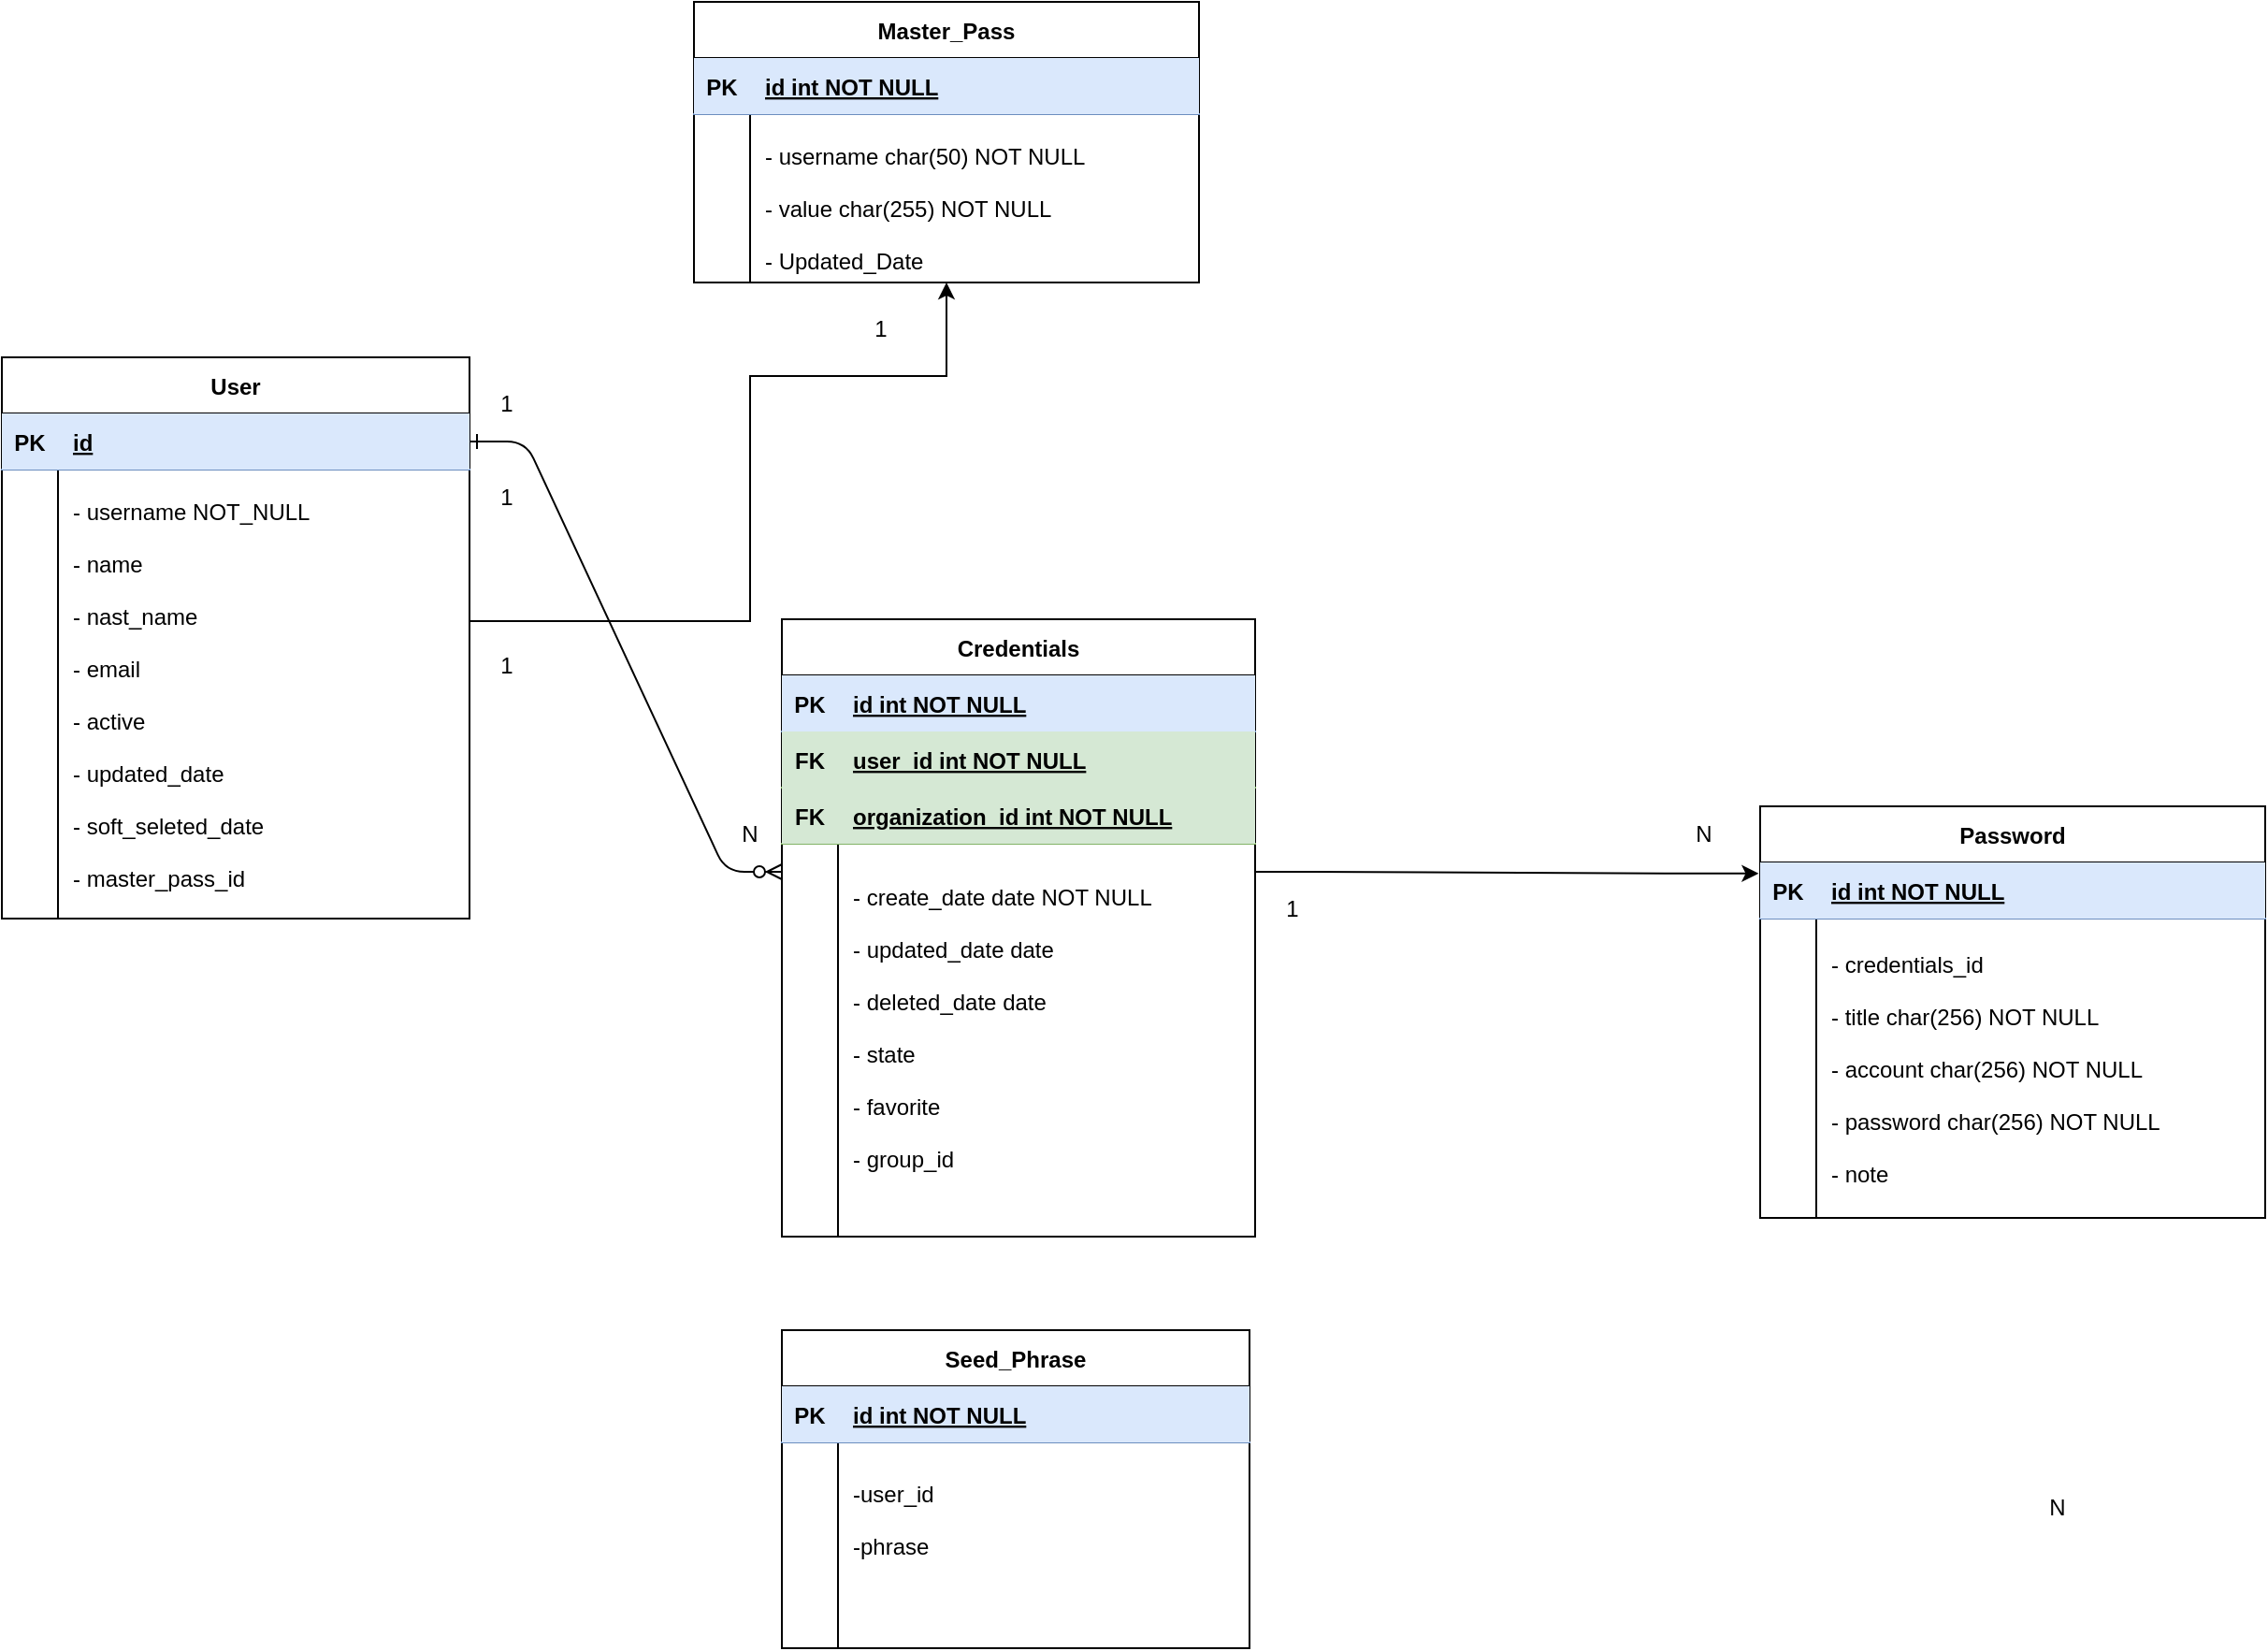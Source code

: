 <mxfile version="16.4.0" type="device" pages="2"><diagram id="3DPnh4gLXjggU3QXRrIH" name="Final-schema-ddbb"><mxGraphModel dx="2076" dy="1282" grid="1" gridSize="10" guides="1" tooltips="1" connect="1" arrows="1" fold="1" page="1" pageScale="1" pageWidth="1169" pageHeight="1654" math="0" shadow="0"><root><mxCell id="0"/><mxCell id="1" parent="0"/><mxCell id="EkEIPO7t4uWR7dN5KySt-132" value="" style="edgeStyle=entityRelationEdgeStyle;endArrow=ERzeroToMany;startArrow=ERone;endFill=1;startFill=0;" parent="1" source="EkEIPO7t4uWR7dN5KySt-156" edge="1"><mxGeometry width="100" height="100" relative="1" as="geometry"><mxPoint x="350" y="1040" as="sourcePoint"/><mxPoint x="467" y="475" as="targetPoint"/></mxGeometry></mxCell><mxCell id="EkEIPO7t4uWR7dN5KySt-134" value="Credentials" style="shape=table;startSize=30;container=1;collapsible=1;childLayout=tableLayout;fixedRows=1;rowLines=0;fontStyle=1;align=center;resizeLast=1;" parent="1" vertex="1"><mxGeometry x="467" y="340" width="253" height="330.0" as="geometry"/></mxCell><mxCell id="EkEIPO7t4uWR7dN5KySt-135" value="" style="shape=partialRectangle;collapsible=0;dropTarget=0;pointerEvents=0;fillColor=#dae8fc;points=[[0,0.5],[1,0.5]];portConstraint=eastwest;top=0;left=0;right=0;bottom=1;strokeColor=#6c8ebf;" parent="EkEIPO7t4uWR7dN5KySt-134" vertex="1"><mxGeometry y="30" width="253" height="30" as="geometry"/></mxCell><mxCell id="EkEIPO7t4uWR7dN5KySt-136" value="PK" style="shape=partialRectangle;overflow=hidden;connectable=0;fillColor=#dae8fc;top=0;left=0;bottom=0;right=0;fontStyle=1;strokeColor=#6c8ebf;" parent="EkEIPO7t4uWR7dN5KySt-135" vertex="1"><mxGeometry width="30" height="30" as="geometry"><mxRectangle width="30" height="30" as="alternateBounds"/></mxGeometry></mxCell><mxCell id="EkEIPO7t4uWR7dN5KySt-137" value="id int NOT NULL " style="shape=partialRectangle;overflow=hidden;connectable=0;fillColor=#dae8fc;top=0;left=0;bottom=0;right=0;align=left;spacingLeft=6;fontStyle=5;strokeColor=#6c8ebf;" parent="EkEIPO7t4uWR7dN5KySt-135" vertex="1"><mxGeometry x="30" width="223" height="30" as="geometry"><mxRectangle width="223" height="30" as="alternateBounds"/></mxGeometry></mxCell><mxCell id="EkEIPO7t4uWR7dN5KySt-138" value="" style="shape=partialRectangle;collapsible=0;dropTarget=0;pointerEvents=0;fillColor=#d5e8d4;points=[[0,0.5],[1,0.5]];portConstraint=eastwest;top=0;left=0;right=0;bottom=1;strokeColor=#82b366;" parent="EkEIPO7t4uWR7dN5KySt-134" vertex="1"><mxGeometry y="60" width="253" height="30" as="geometry"/></mxCell><mxCell id="EkEIPO7t4uWR7dN5KySt-139" value="FK" style="shape=partialRectangle;overflow=hidden;connectable=0;fillColor=#d5e8d4;top=0;left=0;bottom=0;right=0;fontStyle=1;strokeColor=#82b366;" parent="EkEIPO7t4uWR7dN5KySt-138" vertex="1"><mxGeometry width="30" height="30" as="geometry"><mxRectangle width="30" height="30" as="alternateBounds"/></mxGeometry></mxCell><mxCell id="EkEIPO7t4uWR7dN5KySt-140" value="user_id int NOT NULL " style="shape=partialRectangle;overflow=hidden;connectable=0;fillColor=#d5e8d4;top=0;left=0;bottom=0;right=0;align=left;spacingLeft=6;fontStyle=5;strokeColor=#82b366;" parent="EkEIPO7t4uWR7dN5KySt-138" vertex="1"><mxGeometry x="30" width="223" height="30" as="geometry"><mxRectangle width="223" height="30" as="alternateBounds"/></mxGeometry></mxCell><mxCell id="EkEIPO7t4uWR7dN5KySt-141" value="" style="shape=partialRectangle;collapsible=0;dropTarget=0;pointerEvents=0;fillColor=#d5e8d4;points=[[0,0.5],[1,0.5]];portConstraint=eastwest;top=0;left=0;right=0;bottom=1;strokeColor=#82b366;" parent="EkEIPO7t4uWR7dN5KySt-134" vertex="1"><mxGeometry y="90" width="253" height="30" as="geometry"/></mxCell><mxCell id="EkEIPO7t4uWR7dN5KySt-142" value="FK" style="shape=partialRectangle;overflow=hidden;connectable=0;fillColor=#d5e8d4;top=0;left=0;bottom=0;right=0;fontStyle=1;strokeColor=#82b366;" parent="EkEIPO7t4uWR7dN5KySt-141" vertex="1"><mxGeometry width="30" height="30" as="geometry"><mxRectangle width="30" height="30" as="alternateBounds"/></mxGeometry></mxCell><mxCell id="EkEIPO7t4uWR7dN5KySt-143" value="organization_id int NOT NULL " style="shape=partialRectangle;overflow=hidden;connectable=0;fillColor=#d5e8d4;top=0;left=0;bottom=0;right=0;align=left;spacingLeft=6;fontStyle=5;strokeColor=#82b366;" parent="EkEIPO7t4uWR7dN5KySt-141" vertex="1"><mxGeometry x="30" width="223" height="30" as="geometry"><mxRectangle width="223" height="30" as="alternateBounds"/></mxGeometry></mxCell><mxCell id="EkEIPO7t4uWR7dN5KySt-144" value="" style="shape=partialRectangle;collapsible=0;dropTarget=0;pointerEvents=0;fillColor=none;points=[[0,0.5],[1,0.5]];portConstraint=eastwest;top=0;left=0;right=0;bottom=0;" parent="EkEIPO7t4uWR7dN5KySt-134" vertex="1"><mxGeometry y="120" width="253" height="210" as="geometry"/></mxCell><mxCell id="EkEIPO7t4uWR7dN5KySt-145" value="" style="shape=partialRectangle;overflow=hidden;connectable=0;fillColor=none;top=0;left=0;bottom=0;right=0;" parent="EkEIPO7t4uWR7dN5KySt-144" vertex="1"><mxGeometry width="30" height="210" as="geometry"><mxRectangle width="30" height="210" as="alternateBounds"/></mxGeometry></mxCell><mxCell id="EkEIPO7t4uWR7dN5KySt-146" value="&#10;- create_date date NOT NULL&#10;&#10;- updated_date date&#10;&#10;- deleted_date date&#10;&#10;- state&#10;&#10;- favorite&#10;&#10;- group_id&#10;&#10;" style="shape=partialRectangle;overflow=hidden;connectable=0;fillColor=none;top=0;left=0;bottom=0;right=0;align=left;spacingLeft=6;" parent="EkEIPO7t4uWR7dN5KySt-144" vertex="1"><mxGeometry x="30" width="223" height="210" as="geometry"><mxRectangle width="223" height="210" as="alternateBounds"/></mxGeometry></mxCell><mxCell id="EkEIPO7t4uWR7dN5KySt-147" value="Password" style="shape=table;startSize=30;container=1;collapsible=1;childLayout=tableLayout;fixedRows=1;rowLines=0;fontStyle=1;align=center;resizeLast=1;" parent="1" vertex="1"><mxGeometry x="990" y="440" width="270" height="220" as="geometry"/></mxCell><mxCell id="EkEIPO7t4uWR7dN5KySt-148" value="" style="shape=partialRectangle;collapsible=0;dropTarget=0;pointerEvents=0;fillColor=#dae8fc;points=[[0,0.5],[1,0.5]];portConstraint=eastwest;top=0;left=0;right=0;bottom=1;strokeColor=#6c8ebf;" parent="EkEIPO7t4uWR7dN5KySt-147" vertex="1"><mxGeometry y="30" width="270" height="30" as="geometry"/></mxCell><mxCell id="EkEIPO7t4uWR7dN5KySt-149" value="PK" style="shape=partialRectangle;overflow=hidden;connectable=0;fillColor=#dae8fc;top=0;left=0;bottom=0;right=0;fontStyle=1;strokeColor=#6c8ebf;" parent="EkEIPO7t4uWR7dN5KySt-148" vertex="1"><mxGeometry width="30" height="30" as="geometry"><mxRectangle width="30" height="30" as="alternateBounds"/></mxGeometry></mxCell><mxCell id="EkEIPO7t4uWR7dN5KySt-150" value="id int NOT NULL " style="shape=partialRectangle;overflow=hidden;connectable=0;fillColor=#dae8fc;top=0;left=0;bottom=0;right=0;align=left;spacingLeft=6;fontStyle=5;strokeColor=#6c8ebf;" parent="EkEIPO7t4uWR7dN5KySt-148" vertex="1"><mxGeometry x="30" width="240" height="30" as="geometry"><mxRectangle width="240" height="30" as="alternateBounds"/></mxGeometry></mxCell><mxCell id="EkEIPO7t4uWR7dN5KySt-151" value="" style="shape=partialRectangle;collapsible=0;dropTarget=0;pointerEvents=0;fillColor=none;points=[[0,0.5],[1,0.5]];portConstraint=eastwest;top=0;left=0;right=0;bottom=0;" parent="EkEIPO7t4uWR7dN5KySt-147" vertex="1"><mxGeometry y="60" width="270" height="160" as="geometry"/></mxCell><mxCell id="EkEIPO7t4uWR7dN5KySt-152" value="" style="shape=partialRectangle;overflow=hidden;connectable=0;fillColor=none;top=0;left=0;bottom=0;right=0;" parent="EkEIPO7t4uWR7dN5KySt-151" vertex="1"><mxGeometry width="30" height="160" as="geometry"><mxRectangle width="30" height="160" as="alternateBounds"/></mxGeometry></mxCell><mxCell id="EkEIPO7t4uWR7dN5KySt-153" value="- credentials_id&#10;&#10;- title char(256) NOT NULL&#10;&#10;- account char(256) NOT NULL&#10;&#10;- password char(256) NOT NULL&#10;&#10;- note" style="shape=partialRectangle;overflow=hidden;connectable=0;fillColor=none;top=0;left=0;bottom=0;right=0;align=left;spacingLeft=6;" parent="EkEIPO7t4uWR7dN5KySt-151" vertex="1"><mxGeometry x="30" width="240" height="160" as="geometry"><mxRectangle width="240" height="160" as="alternateBounds"/></mxGeometry></mxCell><mxCell id="EkEIPO7t4uWR7dN5KySt-155" value="User" style="shape=table;startSize=30;container=1;collapsible=1;childLayout=tableLayout;fixedRows=1;rowLines=0;fontStyle=1;align=center;resizeLast=1;" parent="1" vertex="1"><mxGeometry x="50" y="200" width="250" height="300" as="geometry"/></mxCell><mxCell id="EkEIPO7t4uWR7dN5KySt-156" value="" style="shape=partialRectangle;collapsible=0;dropTarget=0;pointerEvents=0;fillColor=#dae8fc;points=[[0,0.5],[1,0.5]];portConstraint=eastwest;top=0;left=0;right=0;bottom=1;strokeColor=#6c8ebf;" parent="EkEIPO7t4uWR7dN5KySt-155" vertex="1"><mxGeometry y="30" width="250" height="30" as="geometry"/></mxCell><mxCell id="EkEIPO7t4uWR7dN5KySt-157" value="PK" style="shape=partialRectangle;overflow=hidden;connectable=0;fillColor=#dae8fc;top=0;left=0;bottom=0;right=0;fontStyle=1;strokeColor=#6c8ebf;" parent="EkEIPO7t4uWR7dN5KySt-156" vertex="1"><mxGeometry width="30" height="30" as="geometry"><mxRectangle width="30" height="30" as="alternateBounds"/></mxGeometry></mxCell><mxCell id="EkEIPO7t4uWR7dN5KySt-158" value="id" style="shape=partialRectangle;overflow=hidden;connectable=0;fillColor=#dae8fc;top=0;left=0;bottom=0;right=0;align=left;spacingLeft=6;fontStyle=5;strokeColor=#6c8ebf;" parent="EkEIPO7t4uWR7dN5KySt-156" vertex="1"><mxGeometry x="30" width="220" height="30" as="geometry"><mxRectangle width="220" height="30" as="alternateBounds"/></mxGeometry></mxCell><mxCell id="EkEIPO7t4uWR7dN5KySt-159" value="" style="shape=partialRectangle;collapsible=0;dropTarget=0;pointerEvents=0;fillColor=none;points=[[0,0.5],[1,0.5]];portConstraint=eastwest;top=0;left=0;right=0;bottom=0;" parent="EkEIPO7t4uWR7dN5KySt-155" vertex="1"><mxGeometry y="60" width="250" height="240" as="geometry"/></mxCell><mxCell id="EkEIPO7t4uWR7dN5KySt-160" value="" style="shape=partialRectangle;overflow=hidden;connectable=0;fillColor=none;top=0;left=0;bottom=0;right=0;" parent="EkEIPO7t4uWR7dN5KySt-159" vertex="1"><mxGeometry width="30" height="240" as="geometry"><mxRectangle width="30" height="240" as="alternateBounds"/></mxGeometry></mxCell><mxCell id="EkEIPO7t4uWR7dN5KySt-161" value="" style="shape=partialRectangle;overflow=hidden;connectable=0;fillColor=none;top=0;left=0;bottom=0;right=0;align=left;spacingLeft=6;" parent="EkEIPO7t4uWR7dN5KySt-159" vertex="1"><mxGeometry x="30" width="220" height="240" as="geometry"><mxRectangle width="220" height="240" as="alternateBounds"/></mxGeometry></mxCell><mxCell id="EkEIPO7t4uWR7dN5KySt-173" value="Master_Pass" style="shape=table;startSize=30;container=1;collapsible=1;childLayout=tableLayout;fixedRows=1;rowLines=0;fontStyle=1;align=center;resizeLast=1;" parent="1" vertex="1"><mxGeometry x="420" y="10" width="270" height="150" as="geometry"/></mxCell><mxCell id="EkEIPO7t4uWR7dN5KySt-174" value="" style="shape=partialRectangle;collapsible=0;dropTarget=0;pointerEvents=0;fillColor=#dae8fc;points=[[0,0.5],[1,0.5]];portConstraint=eastwest;top=0;left=0;right=0;bottom=1;strokeColor=#6c8ebf;" parent="EkEIPO7t4uWR7dN5KySt-173" vertex="1"><mxGeometry y="30" width="270" height="30" as="geometry"/></mxCell><mxCell id="EkEIPO7t4uWR7dN5KySt-175" value="PK" style="shape=partialRectangle;overflow=hidden;connectable=0;fillColor=#dae8fc;top=0;left=0;bottom=0;right=0;fontStyle=1;strokeColor=#6c8ebf;" parent="EkEIPO7t4uWR7dN5KySt-174" vertex="1"><mxGeometry width="30" height="30" as="geometry"><mxRectangle width="30" height="30" as="alternateBounds"/></mxGeometry></mxCell><mxCell id="EkEIPO7t4uWR7dN5KySt-176" value="id int NOT NULL " style="shape=partialRectangle;overflow=hidden;connectable=0;fillColor=#dae8fc;top=0;left=0;bottom=0;right=0;align=left;spacingLeft=6;fontStyle=5;strokeColor=#6c8ebf;" parent="EkEIPO7t4uWR7dN5KySt-174" vertex="1"><mxGeometry x="30" width="240" height="30" as="geometry"><mxRectangle width="240" height="30" as="alternateBounds"/></mxGeometry></mxCell><mxCell id="EkEIPO7t4uWR7dN5KySt-177" value="" style="shape=partialRectangle;collapsible=0;dropTarget=0;pointerEvents=0;fillColor=none;points=[[0,0.5],[1,0.5]];portConstraint=eastwest;top=0;left=0;right=0;bottom=0;" parent="EkEIPO7t4uWR7dN5KySt-173" vertex="1"><mxGeometry y="60" width="270" height="90" as="geometry"/></mxCell><mxCell id="EkEIPO7t4uWR7dN5KySt-178" value="" style="shape=partialRectangle;overflow=hidden;connectable=0;fillColor=none;top=0;left=0;bottom=0;right=0;" parent="EkEIPO7t4uWR7dN5KySt-177" vertex="1"><mxGeometry width="30" height="90" as="geometry"><mxRectangle width="30" height="90" as="alternateBounds"/></mxGeometry></mxCell><mxCell id="EkEIPO7t4uWR7dN5KySt-179" value="&#10;- username char(50) NOT NULL&#10;&#10;- value char(255) NOT NULL&#10; &#10;- Updated_Date&#10;" style="shape=partialRectangle;overflow=hidden;connectable=0;fillColor=none;top=0;left=0;bottom=0;right=0;align=left;spacingLeft=6;" parent="EkEIPO7t4uWR7dN5KySt-177" vertex="1"><mxGeometry x="30" width="240" height="90" as="geometry"><mxRectangle width="240" height="90" as="alternateBounds"/></mxGeometry></mxCell><mxCell id="EkEIPO7t4uWR7dN5KySt-180" style="edgeStyle=orthogonalEdgeStyle;rounded=0;orthogonalLoop=1;jettySize=auto;html=1;entryX=0.5;entryY=1;entryDx=0;entryDy=0;" parent="1" target="EkEIPO7t4uWR7dN5KySt-173" edge="1"><mxGeometry relative="1" as="geometry"><mxPoint x="300" y="340" as="sourcePoint"/><mxPoint x="555" y="200" as="targetPoint"/><Array as="points"><mxPoint x="300" y="341"/><mxPoint x="450" y="341"/><mxPoint x="450" y="210"/><mxPoint x="555" y="210"/></Array></mxGeometry></mxCell><mxCell id="EkEIPO7t4uWR7dN5KySt-195" value="" style="shape=partialRectangle;collapsible=0;dropTarget=0;pointerEvents=0;fillColor=none;points=[[0,0.5],[1,0.5]];portConstraint=eastwest;top=0;left=0;right=0;bottom=0;" parent="1" vertex="1"><mxGeometry x="50" y="260" width="250" height="310" as="geometry"/></mxCell><mxCell id="EkEIPO7t4uWR7dN5KySt-196" value="" style="shape=partialRectangle;overflow=hidden;connectable=0;fillColor=none;top=0;left=0;bottom=0;right=0;" parent="EkEIPO7t4uWR7dN5KySt-195" vertex="1"><mxGeometry width="30" height="47.412" as="geometry"><mxRectangle width="30" height="30" as="alternateBounds"/></mxGeometry></mxCell><mxCell id="EkEIPO7t4uWR7dN5KySt-197" value="&#10;- username NOT_NULL&#10;&#10;- name&#10;&#10;- nast_name&#10;&#10;- email&#10;&#10;- active&#10;&#10;- updated_date&#10;&#10;- soft_seleted_date&#10;&#10;- master_pass_id&#10;&#10;- preference_id " style="shape=partialRectangle;overflow=hidden;connectable=0;fillColor=none;top=0;left=0;bottom=0;right=0;align=left;spacingLeft=6;" parent="EkEIPO7t4uWR7dN5KySt-195" vertex="1"><mxGeometry x="30" width="190" height="230" as="geometry"><mxRectangle width="220" height="30" as="alternateBounds"/></mxGeometry></mxCell><mxCell id="EkEIPO7t4uWR7dN5KySt-215" value="1" style="text;html=1;align=center;verticalAlign=middle;whiteSpace=wrap;rounded=0;" parent="1" vertex="1"><mxGeometry x="290" y="350" width="60" height="30" as="geometry"/></mxCell><mxCell id="EkEIPO7t4uWR7dN5KySt-216" value="1" style="text;html=1;align=center;verticalAlign=middle;whiteSpace=wrap;rounded=0;" parent="1" vertex="1"><mxGeometry x="490" y="170" width="60" height="30" as="geometry"/></mxCell><mxCell id="EkEIPO7t4uWR7dN5KySt-217" value="1" style="text;html=1;align=center;verticalAlign=middle;whiteSpace=wrap;rounded=0;" parent="1" vertex="1"><mxGeometry x="290" y="260" width="60" height="30" as="geometry"/></mxCell><mxCell id="EkEIPO7t4uWR7dN5KySt-218" value="N" style="text;html=1;align=center;verticalAlign=middle;whiteSpace=wrap;rounded=0;" parent="1" vertex="1"><mxGeometry x="420" y="440" width="60" height="30" as="geometry"/></mxCell><mxCell id="EkEIPO7t4uWR7dN5KySt-219" value="1" style="text;html=1;align=center;verticalAlign=middle;whiteSpace=wrap;rounded=0;" parent="1" vertex="1"><mxGeometry x="290" y="210" width="60" height="30" as="geometry"/></mxCell><mxCell id="EkEIPO7t4uWR7dN5KySt-232" style="edgeStyle=entityRelationEdgeStyle;rounded=0;orthogonalLoop=1;jettySize=auto;html=1;entryX=-0.003;entryY=0.197;entryDx=0;entryDy=0;entryPerimeter=0;" parent="1" target="EkEIPO7t4uWR7dN5KySt-148" edge="1"><mxGeometry relative="1" as="geometry"><mxPoint x="1198.11" y="476.99" as="targetPoint"/><mxPoint x="720" y="475" as="sourcePoint"/></mxGeometry></mxCell><mxCell id="EkEIPO7t4uWR7dN5KySt-258" value="1" style="text;html=1;align=center;verticalAlign=middle;whiteSpace=wrap;rounded=0;" parent="1" vertex="1"><mxGeometry x="710" y="480" width="60" height="30" as="geometry"/></mxCell><mxCell id="EkEIPO7t4uWR7dN5KySt-259" value="N" style="text;html=1;align=center;verticalAlign=middle;whiteSpace=wrap;rounded=0;" parent="1" vertex="1"><mxGeometry x="930" y="440" width="60" height="30" as="geometry"/></mxCell><mxCell id="EkEIPO7t4uWR7dN5KySt-260" value="N" style="text;html=1;align=center;verticalAlign=middle;whiteSpace=wrap;rounded=0;" parent="1" vertex="1"><mxGeometry x="1119" y="800" width="60" height="30" as="geometry"/></mxCell><mxCell id="on4TGRU8WgDXoHMduH4h-1" value="Seed_Phrase" style="shape=table;startSize=30;container=1;collapsible=1;childLayout=tableLayout;fixedRows=1;rowLines=0;fontStyle=1;align=center;resizeLast=1;" vertex="1" parent="1"><mxGeometry x="467" y="720" width="250" height="170" as="geometry"/></mxCell><mxCell id="on4TGRU8WgDXoHMduH4h-2" value="" style="shape=partialRectangle;collapsible=0;dropTarget=0;pointerEvents=0;fillColor=#dae8fc;points=[[0,0.5],[1,0.5]];portConstraint=eastwest;top=0;left=0;right=0;bottom=1;strokeColor=#6c8ebf;" vertex="1" parent="on4TGRU8WgDXoHMduH4h-1"><mxGeometry y="30" width="250" height="30" as="geometry"/></mxCell><mxCell id="on4TGRU8WgDXoHMduH4h-3" value="PK" style="shape=partialRectangle;overflow=hidden;connectable=0;fillColor=#dae8fc;top=0;left=0;bottom=0;right=0;fontStyle=1;strokeColor=#6c8ebf;" vertex="1" parent="on4TGRU8WgDXoHMduH4h-2"><mxGeometry width="30" height="30" as="geometry"><mxRectangle width="30" height="30" as="alternateBounds"/></mxGeometry></mxCell><mxCell id="on4TGRU8WgDXoHMduH4h-4" value="id int NOT NULL " style="shape=partialRectangle;overflow=hidden;connectable=0;fillColor=#dae8fc;top=0;left=0;bottom=0;right=0;align=left;spacingLeft=6;fontStyle=5;strokeColor=#6c8ebf;" vertex="1" parent="on4TGRU8WgDXoHMduH4h-2"><mxGeometry x="30" width="220" height="30" as="geometry"><mxRectangle width="220" height="30" as="alternateBounds"/></mxGeometry></mxCell><mxCell id="on4TGRU8WgDXoHMduH4h-5" value="" style="shape=partialRectangle;collapsible=0;dropTarget=0;pointerEvents=0;fillColor=none;points=[[0,0.5],[1,0.5]];portConstraint=eastwest;top=0;left=0;right=0;bottom=0;" vertex="1" parent="on4TGRU8WgDXoHMduH4h-1"><mxGeometry y="60" width="250" height="110" as="geometry"/></mxCell><mxCell id="on4TGRU8WgDXoHMduH4h-6" value="" style="shape=partialRectangle;overflow=hidden;connectable=0;fillColor=none;top=0;left=0;bottom=0;right=0;" vertex="1" parent="on4TGRU8WgDXoHMduH4h-5"><mxGeometry width="30" height="110" as="geometry"><mxRectangle width="30" height="110" as="alternateBounds"/></mxGeometry></mxCell><mxCell id="on4TGRU8WgDXoHMduH4h-7" value="-user_id&#10;&#10;-phrase&#10;&#10;" style="shape=partialRectangle;overflow=hidden;connectable=0;fillColor=none;top=0;left=0;bottom=0;right=0;align=left;spacingLeft=6;" vertex="1" parent="on4TGRU8WgDXoHMduH4h-5"><mxGeometry x="30" width="220" height="110" as="geometry"><mxRectangle width="220" height="110" as="alternateBounds"/></mxGeometry></mxCell></root></mxGraphModel></diagram><diagram id="yv3ZSPqlBvnKdQNY8c_j" name="Future-feautres-schema"><mxGraphModel dx="2307" dy="1424" grid="1" gridSize="10" guides="1" tooltips="1" connect="1" arrows="1" fold="1" page="1" pageScale="1" pageWidth="1169" pageHeight="1654" math="0" shadow="0"><root><mxCell id="rG3p3ZWsEP41Fxd5DwQl-0"/><mxCell id="rG3p3ZWsEP41Fxd5DwQl-1" parent="rG3p3ZWsEP41Fxd5DwQl-0"/><mxCell id="tAbcWP_OyTwWHQUaXeoQ-0" value="" style="edgeStyle=entityRelationEdgeStyle;endArrow=ERzeroToMany;startArrow=ERone;endFill=1;startFill=0;" edge="1" parent="rG3p3ZWsEP41Fxd5DwQl-1" source="tAbcWP_OyTwWHQUaXeoQ-24"><mxGeometry width="100" height="100" relative="1" as="geometry"><mxPoint x="350" y="1040" as="sourcePoint"/><mxPoint x="467" y="475" as="targetPoint"/></mxGeometry></mxCell><mxCell id="tAbcWP_OyTwWHQUaXeoQ-1" style="edgeStyle=orthogonalEdgeStyle;rounded=0;orthogonalLoop=1;jettySize=auto;html=1;" edge="1" parent="rG3p3ZWsEP41Fxd5DwQl-1" source="tAbcWP_OyTwWHQUaXeoQ-2" target="tAbcWP_OyTwWHQUaXeoQ-102"><mxGeometry relative="1" as="geometry"><Array as="points"><mxPoint x="600" y="750"/><mxPoint x="600" y="750"/></Array></mxGeometry></mxCell><mxCell id="tAbcWP_OyTwWHQUaXeoQ-2" value="Credentials" style="shape=table;startSize=30;container=1;collapsible=1;childLayout=tableLayout;fixedRows=1;rowLines=0;fontStyle=1;align=center;resizeLast=1;" vertex="1" parent="rG3p3ZWsEP41Fxd5DwQl-1"><mxGeometry x="467" y="340" width="253" height="330.0" as="geometry"/></mxCell><mxCell id="tAbcWP_OyTwWHQUaXeoQ-3" value="" style="shape=partialRectangle;collapsible=0;dropTarget=0;pointerEvents=0;fillColor=#dae8fc;points=[[0,0.5],[1,0.5]];portConstraint=eastwest;top=0;left=0;right=0;bottom=1;strokeColor=#6c8ebf;" vertex="1" parent="tAbcWP_OyTwWHQUaXeoQ-2"><mxGeometry y="30" width="253" height="30" as="geometry"/></mxCell><mxCell id="tAbcWP_OyTwWHQUaXeoQ-4" value="PK" style="shape=partialRectangle;overflow=hidden;connectable=0;fillColor=#dae8fc;top=0;left=0;bottom=0;right=0;fontStyle=1;strokeColor=#6c8ebf;" vertex="1" parent="tAbcWP_OyTwWHQUaXeoQ-3"><mxGeometry width="30" height="30" as="geometry"><mxRectangle width="30" height="30" as="alternateBounds"/></mxGeometry></mxCell><mxCell id="tAbcWP_OyTwWHQUaXeoQ-5" value="id int NOT NULL " style="shape=partialRectangle;overflow=hidden;connectable=0;fillColor=#dae8fc;top=0;left=0;bottom=0;right=0;align=left;spacingLeft=6;fontStyle=5;strokeColor=#6c8ebf;" vertex="1" parent="tAbcWP_OyTwWHQUaXeoQ-3"><mxGeometry x="30" width="223" height="30" as="geometry"><mxRectangle width="223" height="30" as="alternateBounds"/></mxGeometry></mxCell><mxCell id="tAbcWP_OyTwWHQUaXeoQ-6" value="" style="shape=partialRectangle;collapsible=0;dropTarget=0;pointerEvents=0;fillColor=#d5e8d4;points=[[0,0.5],[1,0.5]];portConstraint=eastwest;top=0;left=0;right=0;bottom=1;strokeColor=#82b366;" vertex="1" parent="tAbcWP_OyTwWHQUaXeoQ-2"><mxGeometry y="60" width="253" height="30" as="geometry"/></mxCell><mxCell id="tAbcWP_OyTwWHQUaXeoQ-7" value="FK" style="shape=partialRectangle;overflow=hidden;connectable=0;fillColor=#d5e8d4;top=0;left=0;bottom=0;right=0;fontStyle=1;strokeColor=#82b366;" vertex="1" parent="tAbcWP_OyTwWHQUaXeoQ-6"><mxGeometry width="30" height="30" as="geometry"><mxRectangle width="30" height="30" as="alternateBounds"/></mxGeometry></mxCell><mxCell id="tAbcWP_OyTwWHQUaXeoQ-8" value="user_id int NOT NULL " style="shape=partialRectangle;overflow=hidden;connectable=0;fillColor=#d5e8d4;top=0;left=0;bottom=0;right=0;align=left;spacingLeft=6;fontStyle=5;strokeColor=#82b366;" vertex="1" parent="tAbcWP_OyTwWHQUaXeoQ-6"><mxGeometry x="30" width="223" height="30" as="geometry"><mxRectangle width="223" height="30" as="alternateBounds"/></mxGeometry></mxCell><mxCell id="tAbcWP_OyTwWHQUaXeoQ-9" value="" style="shape=partialRectangle;collapsible=0;dropTarget=0;pointerEvents=0;fillColor=#d5e8d4;points=[[0,0.5],[1,0.5]];portConstraint=eastwest;top=0;left=0;right=0;bottom=1;strokeColor=#82b366;" vertex="1" parent="tAbcWP_OyTwWHQUaXeoQ-2"><mxGeometry y="90" width="253" height="30" as="geometry"/></mxCell><mxCell id="tAbcWP_OyTwWHQUaXeoQ-10" value="FK" style="shape=partialRectangle;overflow=hidden;connectable=0;fillColor=#d5e8d4;top=0;left=0;bottom=0;right=0;fontStyle=1;strokeColor=#82b366;" vertex="1" parent="tAbcWP_OyTwWHQUaXeoQ-9"><mxGeometry width="30" height="30" as="geometry"><mxRectangle width="30" height="30" as="alternateBounds"/></mxGeometry></mxCell><mxCell id="tAbcWP_OyTwWHQUaXeoQ-11" value="organization_id int NOT NULL " style="shape=partialRectangle;overflow=hidden;connectable=0;fillColor=#d5e8d4;top=0;left=0;bottom=0;right=0;align=left;spacingLeft=6;fontStyle=5;strokeColor=#82b366;" vertex="1" parent="tAbcWP_OyTwWHQUaXeoQ-9"><mxGeometry x="30" width="223" height="30" as="geometry"><mxRectangle width="223" height="30" as="alternateBounds"/></mxGeometry></mxCell><mxCell id="tAbcWP_OyTwWHQUaXeoQ-12" value="" style="shape=partialRectangle;collapsible=0;dropTarget=0;pointerEvents=0;fillColor=none;points=[[0,0.5],[1,0.5]];portConstraint=eastwest;top=0;left=0;right=0;bottom=0;" vertex="1" parent="tAbcWP_OyTwWHQUaXeoQ-2"><mxGeometry y="120" width="253" height="210" as="geometry"/></mxCell><mxCell id="tAbcWP_OyTwWHQUaXeoQ-13" value="" style="shape=partialRectangle;overflow=hidden;connectable=0;fillColor=none;top=0;left=0;bottom=0;right=0;" vertex="1" parent="tAbcWP_OyTwWHQUaXeoQ-12"><mxGeometry width="30" height="210" as="geometry"><mxRectangle width="30" height="210" as="alternateBounds"/></mxGeometry></mxCell><mxCell id="tAbcWP_OyTwWHQUaXeoQ-14" value="&#10;- credential_type_id NOT NULL&#10;&#10;- create_date date NOT NULL&#10;&#10;- updated_date date&#10;&#10;- deleted_date date&#10;&#10;- state&#10;&#10;- favorite&#10;&#10;- group_id&#10;&#10;" style="shape=partialRectangle;overflow=hidden;connectable=0;fillColor=none;top=0;left=0;bottom=0;right=0;align=left;spacingLeft=6;" vertex="1" parent="tAbcWP_OyTwWHQUaXeoQ-12"><mxGeometry x="30" width="223" height="210" as="geometry"><mxRectangle width="223" height="210" as="alternateBounds"/></mxGeometry></mxCell><mxCell id="tAbcWP_OyTwWHQUaXeoQ-15" value="Password" style="shape=table;startSize=30;container=1;collapsible=1;childLayout=tableLayout;fixedRows=1;rowLines=0;fontStyle=1;align=center;resizeLast=1;" vertex="1" parent="rG3p3ZWsEP41Fxd5DwQl-1"><mxGeometry x="1179" y="440" width="270" height="220" as="geometry"/></mxCell><mxCell id="tAbcWP_OyTwWHQUaXeoQ-16" value="" style="shape=partialRectangle;collapsible=0;dropTarget=0;pointerEvents=0;fillColor=#dae8fc;points=[[0,0.5],[1,0.5]];portConstraint=eastwest;top=0;left=0;right=0;bottom=1;strokeColor=#6c8ebf;" vertex="1" parent="tAbcWP_OyTwWHQUaXeoQ-15"><mxGeometry y="30" width="270" height="30" as="geometry"/></mxCell><mxCell id="tAbcWP_OyTwWHQUaXeoQ-17" value="PK" style="shape=partialRectangle;overflow=hidden;connectable=0;fillColor=#dae8fc;top=0;left=0;bottom=0;right=0;fontStyle=1;strokeColor=#6c8ebf;" vertex="1" parent="tAbcWP_OyTwWHQUaXeoQ-16"><mxGeometry width="30" height="30" as="geometry"><mxRectangle width="30" height="30" as="alternateBounds"/></mxGeometry></mxCell><mxCell id="tAbcWP_OyTwWHQUaXeoQ-18" value="id int NOT NULL " style="shape=partialRectangle;overflow=hidden;connectable=0;fillColor=#dae8fc;top=0;left=0;bottom=0;right=0;align=left;spacingLeft=6;fontStyle=5;strokeColor=#6c8ebf;" vertex="1" parent="tAbcWP_OyTwWHQUaXeoQ-16"><mxGeometry x="30" width="240" height="30" as="geometry"><mxRectangle width="240" height="30" as="alternateBounds"/></mxGeometry></mxCell><mxCell id="tAbcWP_OyTwWHQUaXeoQ-19" value="" style="shape=partialRectangle;collapsible=0;dropTarget=0;pointerEvents=0;fillColor=none;points=[[0,0.5],[1,0.5]];portConstraint=eastwest;top=0;left=0;right=0;bottom=0;" vertex="1" parent="tAbcWP_OyTwWHQUaXeoQ-15"><mxGeometry y="60" width="270" height="160" as="geometry"/></mxCell><mxCell id="tAbcWP_OyTwWHQUaXeoQ-20" value="" style="shape=partialRectangle;overflow=hidden;connectable=0;fillColor=none;top=0;left=0;bottom=0;right=0;" vertex="1" parent="tAbcWP_OyTwWHQUaXeoQ-19"><mxGeometry width="30" height="160" as="geometry"><mxRectangle width="30" height="160" as="alternateBounds"/></mxGeometry></mxCell><mxCell id="tAbcWP_OyTwWHQUaXeoQ-21" value="- credentials_id&#10;&#10;- title char(256) NOT NULL&#10;&#10;- account char(256) NOT NULL&#10;&#10;- password char(256) NOT NULL&#10;&#10;- note" style="shape=partialRectangle;overflow=hidden;connectable=0;fillColor=none;top=0;left=0;bottom=0;right=0;align=left;spacingLeft=6;" vertex="1" parent="tAbcWP_OyTwWHQUaXeoQ-19"><mxGeometry x="30" width="240" height="160" as="geometry"><mxRectangle width="240" height="160" as="alternateBounds"/></mxGeometry></mxCell><mxCell id="tAbcWP_OyTwWHQUaXeoQ-22" style="edgeStyle=orthogonalEdgeStyle;rounded=0;orthogonalLoop=1;jettySize=auto;html=1;entryX=0.5;entryY=0;entryDx=0;entryDy=0;" edge="1" parent="rG3p3ZWsEP41Fxd5DwQl-1" source="tAbcWP_OyTwWHQUaXeoQ-23" target="tAbcWP_OyTwWHQUaXeoQ-110"><mxGeometry relative="1" as="geometry"/></mxCell><mxCell id="tAbcWP_OyTwWHQUaXeoQ-23" value="User" style="shape=table;startSize=30;container=1;collapsible=1;childLayout=tableLayout;fixedRows=1;rowLines=0;fontStyle=1;align=center;resizeLast=1;" vertex="1" parent="rG3p3ZWsEP41Fxd5DwQl-1"><mxGeometry x="50" y="200" width="250" height="300" as="geometry"/></mxCell><mxCell id="tAbcWP_OyTwWHQUaXeoQ-24" value="" style="shape=partialRectangle;collapsible=0;dropTarget=0;pointerEvents=0;fillColor=#dae8fc;points=[[0,0.5],[1,0.5]];portConstraint=eastwest;top=0;left=0;right=0;bottom=1;strokeColor=#6c8ebf;" vertex="1" parent="tAbcWP_OyTwWHQUaXeoQ-23"><mxGeometry y="30" width="250" height="30" as="geometry"/></mxCell><mxCell id="tAbcWP_OyTwWHQUaXeoQ-25" value="PK" style="shape=partialRectangle;overflow=hidden;connectable=0;fillColor=#dae8fc;top=0;left=0;bottom=0;right=0;fontStyle=1;strokeColor=#6c8ebf;" vertex="1" parent="tAbcWP_OyTwWHQUaXeoQ-24"><mxGeometry width="30" height="30" as="geometry"><mxRectangle width="30" height="30" as="alternateBounds"/></mxGeometry></mxCell><mxCell id="tAbcWP_OyTwWHQUaXeoQ-26" value="id" style="shape=partialRectangle;overflow=hidden;connectable=0;fillColor=#dae8fc;top=0;left=0;bottom=0;right=0;align=left;spacingLeft=6;fontStyle=5;strokeColor=#6c8ebf;" vertex="1" parent="tAbcWP_OyTwWHQUaXeoQ-24"><mxGeometry x="30" width="220" height="30" as="geometry"><mxRectangle width="220" height="30" as="alternateBounds"/></mxGeometry></mxCell><mxCell id="tAbcWP_OyTwWHQUaXeoQ-27" value="" style="shape=partialRectangle;collapsible=0;dropTarget=0;pointerEvents=0;fillColor=none;points=[[0,0.5],[1,0.5]];portConstraint=eastwest;top=0;left=0;right=0;bottom=0;" vertex="1" parent="tAbcWP_OyTwWHQUaXeoQ-23"><mxGeometry y="60" width="250" height="240" as="geometry"/></mxCell><mxCell id="tAbcWP_OyTwWHQUaXeoQ-28" value="" style="shape=partialRectangle;overflow=hidden;connectable=0;fillColor=none;top=0;left=0;bottom=0;right=0;" vertex="1" parent="tAbcWP_OyTwWHQUaXeoQ-27"><mxGeometry width="30" height="240" as="geometry"><mxRectangle width="30" height="240" as="alternateBounds"/></mxGeometry></mxCell><mxCell id="tAbcWP_OyTwWHQUaXeoQ-29" value="" style="shape=partialRectangle;overflow=hidden;connectable=0;fillColor=none;top=0;left=0;bottom=0;right=0;align=left;spacingLeft=6;" vertex="1" parent="tAbcWP_OyTwWHQUaXeoQ-27"><mxGeometry x="30" width="220" height="240" as="geometry"><mxRectangle width="220" height="240" as="alternateBounds"/></mxGeometry></mxCell><mxCell id="tAbcWP_OyTwWHQUaXeoQ-30" style="edgeStyle=orthogonalEdgeStyle;rounded=0;orthogonalLoop=1;jettySize=auto;html=1;entryX=0.54;entryY=1;entryDx=0;entryDy=0;entryPerimeter=0;" edge="1" parent="rG3p3ZWsEP41Fxd5DwQl-1" source="tAbcWP_OyTwWHQUaXeoQ-31" target="tAbcWP_OyTwWHQUaXeoQ-117"><mxGeometry relative="1" as="geometry"/></mxCell><mxCell id="tAbcWP_OyTwWHQUaXeoQ-31" value="Organization" style="shape=table;startSize=30;container=1;collapsible=1;childLayout=tableLayout;fixedRows=1;rowLines=0;fontStyle=1;align=center;resizeLast=1;" vertex="1" parent="rG3p3ZWsEP41Fxd5DwQl-1"><mxGeometry x="50" y="950" width="270" height="120" as="geometry"/></mxCell><mxCell id="tAbcWP_OyTwWHQUaXeoQ-32" value="" style="shape=partialRectangle;collapsible=0;dropTarget=0;pointerEvents=0;fillColor=#dae8fc;points=[[0,0.5],[1,0.5]];portConstraint=eastwest;top=0;left=0;right=0;bottom=1;strokeColor=#6c8ebf;" vertex="1" parent="tAbcWP_OyTwWHQUaXeoQ-31"><mxGeometry y="30" width="270" height="30" as="geometry"/></mxCell><mxCell id="tAbcWP_OyTwWHQUaXeoQ-33" value="PK" style="shape=partialRectangle;overflow=hidden;connectable=0;fillColor=#dae8fc;top=0;left=0;bottom=0;right=0;fontStyle=1;strokeColor=#6c8ebf;" vertex="1" parent="tAbcWP_OyTwWHQUaXeoQ-32"><mxGeometry width="30" height="30" as="geometry"><mxRectangle width="30" height="30" as="alternateBounds"/></mxGeometry></mxCell><mxCell id="tAbcWP_OyTwWHQUaXeoQ-34" value="id int NOT NULL " style="shape=partialRectangle;overflow=hidden;connectable=0;fillColor=#dae8fc;top=0;left=0;bottom=0;right=0;align=left;spacingLeft=6;fontStyle=5;strokeColor=#6c8ebf;" vertex="1" parent="tAbcWP_OyTwWHQUaXeoQ-32"><mxGeometry x="30" width="240" height="30" as="geometry"><mxRectangle width="240" height="30" as="alternateBounds"/></mxGeometry></mxCell><mxCell id="tAbcWP_OyTwWHQUaXeoQ-35" value="" style="shape=partialRectangle;collapsible=0;dropTarget=0;pointerEvents=0;fillColor=none;points=[[0,0.5],[1,0.5]];portConstraint=eastwest;top=0;left=0;right=0;bottom=0;" vertex="1" parent="tAbcWP_OyTwWHQUaXeoQ-31"><mxGeometry y="60" width="270" height="30" as="geometry"/></mxCell><mxCell id="tAbcWP_OyTwWHQUaXeoQ-36" value="" style="shape=partialRectangle;overflow=hidden;connectable=0;fillColor=none;top=0;left=0;bottom=0;right=0;" vertex="1" parent="tAbcWP_OyTwWHQUaXeoQ-35"><mxGeometry width="30" height="30" as="geometry"><mxRectangle width="30" height="30" as="alternateBounds"/></mxGeometry></mxCell><mxCell id="tAbcWP_OyTwWHQUaXeoQ-37" value="- username char(50) NOT NULL" style="shape=partialRectangle;overflow=hidden;connectable=0;fillColor=none;top=0;left=0;bottom=0;right=0;align=left;spacingLeft=6;" vertex="1" parent="tAbcWP_OyTwWHQUaXeoQ-35"><mxGeometry x="30" width="240" height="30" as="geometry"><mxRectangle width="240" height="30" as="alternateBounds"/></mxGeometry></mxCell><mxCell id="tAbcWP_OyTwWHQUaXeoQ-38" value="" style="shape=partialRectangle;collapsible=0;dropTarget=0;pointerEvents=0;fillColor=none;points=[[0,0.5],[1,0.5]];portConstraint=eastwest;top=0;left=0;right=0;bottom=0;" vertex="1" parent="tAbcWP_OyTwWHQUaXeoQ-31"><mxGeometry y="90" width="270" height="30" as="geometry"/></mxCell><mxCell id="tAbcWP_OyTwWHQUaXeoQ-39" value="" style="shape=partialRectangle;overflow=hidden;connectable=0;fillColor=none;top=0;left=0;bottom=0;right=0;" vertex="1" parent="tAbcWP_OyTwWHQUaXeoQ-38"><mxGeometry width="30" height="30" as="geometry"><mxRectangle width="30" height="30" as="alternateBounds"/></mxGeometry></mxCell><mxCell id="tAbcWP_OyTwWHQUaXeoQ-40" value="- organization_name char(50) NOT NULL" style="shape=partialRectangle;overflow=hidden;connectable=0;fillColor=none;top=0;left=0;bottom=0;right=0;align=left;spacingLeft=6;" vertex="1" parent="tAbcWP_OyTwWHQUaXeoQ-38"><mxGeometry x="30" width="240" height="30" as="geometry"><mxRectangle width="240" height="30" as="alternateBounds"/></mxGeometry></mxCell><mxCell id="tAbcWP_OyTwWHQUaXeoQ-41" value="Master_Pass" style="shape=table;startSize=30;container=1;collapsible=1;childLayout=tableLayout;fixedRows=1;rowLines=0;fontStyle=1;align=center;resizeLast=1;" vertex="1" parent="rG3p3ZWsEP41Fxd5DwQl-1"><mxGeometry x="420" y="10" width="270" height="150" as="geometry"/></mxCell><mxCell id="tAbcWP_OyTwWHQUaXeoQ-42" value="" style="shape=partialRectangle;collapsible=0;dropTarget=0;pointerEvents=0;fillColor=#dae8fc;points=[[0,0.5],[1,0.5]];portConstraint=eastwest;top=0;left=0;right=0;bottom=1;strokeColor=#6c8ebf;" vertex="1" parent="tAbcWP_OyTwWHQUaXeoQ-41"><mxGeometry y="30" width="270" height="30" as="geometry"/></mxCell><mxCell id="tAbcWP_OyTwWHQUaXeoQ-43" value="PK" style="shape=partialRectangle;overflow=hidden;connectable=0;fillColor=#dae8fc;top=0;left=0;bottom=0;right=0;fontStyle=1;strokeColor=#6c8ebf;" vertex="1" parent="tAbcWP_OyTwWHQUaXeoQ-42"><mxGeometry width="30" height="30" as="geometry"><mxRectangle width="30" height="30" as="alternateBounds"/></mxGeometry></mxCell><mxCell id="tAbcWP_OyTwWHQUaXeoQ-44" value="id int NOT NULL " style="shape=partialRectangle;overflow=hidden;connectable=0;fillColor=#dae8fc;top=0;left=0;bottom=0;right=0;align=left;spacingLeft=6;fontStyle=5;strokeColor=#6c8ebf;" vertex="1" parent="tAbcWP_OyTwWHQUaXeoQ-42"><mxGeometry x="30" width="240" height="30" as="geometry"><mxRectangle width="240" height="30" as="alternateBounds"/></mxGeometry></mxCell><mxCell id="tAbcWP_OyTwWHQUaXeoQ-45" value="" style="shape=partialRectangle;collapsible=0;dropTarget=0;pointerEvents=0;fillColor=none;points=[[0,0.5],[1,0.5]];portConstraint=eastwest;top=0;left=0;right=0;bottom=0;" vertex="1" parent="tAbcWP_OyTwWHQUaXeoQ-41"><mxGeometry y="60" width="270" height="90" as="geometry"/></mxCell><mxCell id="tAbcWP_OyTwWHQUaXeoQ-46" value="" style="shape=partialRectangle;overflow=hidden;connectable=0;fillColor=none;top=0;left=0;bottom=0;right=0;" vertex="1" parent="tAbcWP_OyTwWHQUaXeoQ-45"><mxGeometry width="30" height="90" as="geometry"><mxRectangle width="30" height="90" as="alternateBounds"/></mxGeometry></mxCell><mxCell id="tAbcWP_OyTwWHQUaXeoQ-47" value="&#10;- username char(50) NOT NULL&#10;&#10;- value char(255) NOT NULL&#10; &#10;- Updated_Date&#10;" style="shape=partialRectangle;overflow=hidden;connectable=0;fillColor=none;top=0;left=0;bottom=0;right=0;align=left;spacingLeft=6;" vertex="1" parent="tAbcWP_OyTwWHQUaXeoQ-45"><mxGeometry x="30" width="240" height="90" as="geometry"><mxRectangle width="240" height="90" as="alternateBounds"/></mxGeometry></mxCell><mxCell id="tAbcWP_OyTwWHQUaXeoQ-48" style="edgeStyle=orthogonalEdgeStyle;rounded=0;orthogonalLoop=1;jettySize=auto;html=1;entryX=0.5;entryY=1;entryDx=0;entryDy=0;" edge="1" parent="rG3p3ZWsEP41Fxd5DwQl-1" target="tAbcWP_OyTwWHQUaXeoQ-41"><mxGeometry relative="1" as="geometry"><mxPoint x="300" y="340" as="sourcePoint"/><mxPoint x="555" y="200" as="targetPoint"/><Array as="points"><mxPoint x="300" y="341"/><mxPoint x="450" y="341"/><mxPoint x="450" y="210"/><mxPoint x="555" y="210"/></Array></mxGeometry></mxCell><mxCell id="tAbcWP_OyTwWHQUaXeoQ-49" value="Preference" style="shape=table;startSize=30;container=1;collapsible=1;childLayout=tableLayout;fixedRows=1;rowLines=0;fontStyle=1;align=center;resizeLast=1;" vertex="1" parent="rG3p3ZWsEP41Fxd5DwQl-1"><mxGeometry x="1040" y="140" width="250" height="210" as="geometry"/></mxCell><mxCell id="tAbcWP_OyTwWHQUaXeoQ-50" value="" style="shape=partialRectangle;collapsible=0;dropTarget=0;pointerEvents=0;fillColor=#dae8fc;points=[[0,0.5],[1,0.5]];portConstraint=eastwest;top=0;left=0;right=0;bottom=1;strokeColor=#6c8ebf;" vertex="1" parent="tAbcWP_OyTwWHQUaXeoQ-49"><mxGeometry y="30" width="250" height="30" as="geometry"/></mxCell><mxCell id="tAbcWP_OyTwWHQUaXeoQ-51" value="PK" style="shape=partialRectangle;overflow=hidden;connectable=0;fillColor=#dae8fc;top=0;left=0;bottom=0;right=0;fontStyle=1;strokeColor=#6c8ebf;" vertex="1" parent="tAbcWP_OyTwWHQUaXeoQ-50"><mxGeometry width="30" height="30" as="geometry"><mxRectangle width="30" height="30" as="alternateBounds"/></mxGeometry></mxCell><mxCell id="tAbcWP_OyTwWHQUaXeoQ-52" value="id" style="shape=partialRectangle;overflow=hidden;connectable=0;fillColor=#dae8fc;top=0;left=0;bottom=0;right=0;align=left;spacingLeft=6;fontStyle=5;strokeColor=#6c8ebf;" vertex="1" parent="tAbcWP_OyTwWHQUaXeoQ-50"><mxGeometry x="30" width="220" height="30" as="geometry"><mxRectangle width="220" height="30" as="alternateBounds"/></mxGeometry></mxCell><mxCell id="tAbcWP_OyTwWHQUaXeoQ-53" value="" style="shape=partialRectangle;collapsible=0;dropTarget=0;pointerEvents=0;fillColor=#d5e8d4;points=[[0,0.5],[1,0.5]];portConstraint=eastwest;top=0;left=0;right=0;bottom=1;strokeColor=#82b366;" vertex="1" parent="tAbcWP_OyTwWHQUaXeoQ-49"><mxGeometry y="60" width="250" height="30" as="geometry"/></mxCell><mxCell id="tAbcWP_OyTwWHQUaXeoQ-54" value="FK" style="shape=partialRectangle;overflow=hidden;connectable=0;fillColor=#d5e8d4;top=0;left=0;bottom=0;right=0;fontStyle=1;strokeColor=#82b366;" vertex="1" parent="tAbcWP_OyTwWHQUaXeoQ-53"><mxGeometry width="30" height="30" as="geometry"><mxRectangle width="30" height="30" as="alternateBounds"/></mxGeometry></mxCell><mxCell id="tAbcWP_OyTwWHQUaXeoQ-55" value="customer_id" style="shape=partialRectangle;overflow=hidden;connectable=0;fillColor=#d5e8d4;top=0;left=0;bottom=0;right=0;align=left;spacingLeft=6;fontStyle=5;strokeColor=#82b366;" vertex="1" parent="tAbcWP_OyTwWHQUaXeoQ-53"><mxGeometry x="30" width="220" height="30" as="geometry"><mxRectangle width="220" height="30" as="alternateBounds"/></mxGeometry></mxCell><mxCell id="tAbcWP_OyTwWHQUaXeoQ-56" value="" style="shape=partialRectangle;collapsible=0;dropTarget=0;pointerEvents=0;fillColor=#d5e8d4;points=[[0,0.5],[1,0.5]];portConstraint=eastwest;top=0;left=0;right=0;bottom=1;strokeColor=#82b366;" vertex="1" parent="tAbcWP_OyTwWHQUaXeoQ-49"><mxGeometry y="90" width="250" height="30" as="geometry"/></mxCell><mxCell id="tAbcWP_OyTwWHQUaXeoQ-57" value="FK" style="shape=partialRectangle;overflow=hidden;connectable=0;fillColor=#d5e8d4;top=0;left=0;bottom=0;right=0;fontStyle=1;strokeColor=#82b366;" vertex="1" parent="tAbcWP_OyTwWHQUaXeoQ-56"><mxGeometry width="30" height="30" as="geometry"><mxRectangle width="30" height="30" as="alternateBounds"/></mxGeometry></mxCell><mxCell id="tAbcWP_OyTwWHQUaXeoQ-58" value="language_id" style="shape=partialRectangle;overflow=hidden;connectable=0;fillColor=#d5e8d4;top=0;left=0;bottom=0;right=0;align=left;spacingLeft=6;fontStyle=5;strokeColor=#82b366;" vertex="1" parent="tAbcWP_OyTwWHQUaXeoQ-56"><mxGeometry x="30" width="220" height="30" as="geometry"><mxRectangle width="220" height="30" as="alternateBounds"/></mxGeometry></mxCell><mxCell id="tAbcWP_OyTwWHQUaXeoQ-59" value="" style="shape=partialRectangle;collapsible=0;dropTarget=0;pointerEvents=0;fillColor=none;points=[[0,0.5],[1,0.5]];portConstraint=eastwest;top=0;left=0;right=0;bottom=0;" vertex="1" parent="tAbcWP_OyTwWHQUaXeoQ-49"><mxGeometry y="120" width="250" height="90" as="geometry"/></mxCell><mxCell id="tAbcWP_OyTwWHQUaXeoQ-60" value="" style="shape=partialRectangle;overflow=hidden;connectable=0;fillColor=none;top=0;left=0;bottom=0;right=0;" vertex="1" parent="tAbcWP_OyTwWHQUaXeoQ-59"><mxGeometry width="30" height="90" as="geometry"><mxRectangle width="30" height="90" as="alternateBounds"/></mxGeometry></mxCell><mxCell id="tAbcWP_OyTwWHQUaXeoQ-61" value="&#10;- preference_date date NOT NULL&#10;&#10;- theme_type&#10;&#10;- logout_time&#10;" style="shape=partialRectangle;overflow=hidden;connectable=0;fillColor=none;top=0;left=0;bottom=0;right=0;align=left;spacingLeft=6;" vertex="1" parent="tAbcWP_OyTwWHQUaXeoQ-59"><mxGeometry x="30" width="220" height="90" as="geometry"><mxRectangle width="220" height="90" as="alternateBounds"/></mxGeometry></mxCell><mxCell id="tAbcWP_OyTwWHQUaXeoQ-62" style="edgeStyle=orthogonalEdgeStyle;rounded=0;orthogonalLoop=1;jettySize=auto;html=1;entryX=0.001;entryY=-0.007;entryDx=0;entryDy=0;entryPerimeter=0;" edge="1" parent="rG3p3ZWsEP41Fxd5DwQl-1" source="tAbcWP_OyTwWHQUaXeoQ-63" target="tAbcWP_OyTwWHQUaXeoQ-59"><mxGeometry relative="1" as="geometry"><mxPoint x="1050" y="260" as="targetPoint"/><Array as="points"><mxPoint x="490" y="300"/><mxPoint x="490" y="259"/></Array></mxGeometry></mxCell><mxCell id="tAbcWP_OyTwWHQUaXeoQ-63" value="" style="shape=partialRectangle;collapsible=0;dropTarget=0;pointerEvents=0;fillColor=none;points=[[0,0.5],[1,0.5]];portConstraint=eastwest;top=0;left=0;right=0;bottom=0;" vertex="1" parent="rG3p3ZWsEP41Fxd5DwQl-1"><mxGeometry x="50" y="260" width="250" height="310" as="geometry"/></mxCell><mxCell id="tAbcWP_OyTwWHQUaXeoQ-64" value="" style="shape=partialRectangle;overflow=hidden;connectable=0;fillColor=none;top=0;left=0;bottom=0;right=0;" vertex="1" parent="tAbcWP_OyTwWHQUaXeoQ-63"><mxGeometry width="30" height="47.412" as="geometry"><mxRectangle width="30" height="30" as="alternateBounds"/></mxGeometry></mxCell><mxCell id="tAbcWP_OyTwWHQUaXeoQ-65" value="&#10;- username NOT_NULL&#10;&#10;- name&#10;&#10;- nast_name&#10;&#10;- email&#10;&#10;- active&#10;&#10;- updated_date&#10;&#10;- soft_seleted_date&#10;&#10;- master_pass_id&#10;&#10;- preference_id " style="shape=partialRectangle;overflow=hidden;connectable=0;fillColor=none;top=0;left=0;bottom=0;right=0;align=left;spacingLeft=6;" vertex="1" parent="tAbcWP_OyTwWHQUaXeoQ-63"><mxGeometry x="30" width="190" height="230" as="geometry"><mxRectangle width="220" height="30" as="alternateBounds"/></mxGeometry></mxCell><mxCell id="tAbcWP_OyTwWHQUaXeoQ-66" value="Languages" style="shape=table;startSize=30;container=1;collapsible=1;childLayout=tableLayout;fixedRows=1;rowLines=0;fontStyle=1;align=center;resizeLast=1;" vertex="1" parent="rG3p3ZWsEP41Fxd5DwQl-1"><mxGeometry x="1500" y="185" width="120" height="120" as="geometry"/></mxCell><mxCell id="tAbcWP_OyTwWHQUaXeoQ-67" value="" style="shape=partialRectangle;collapsible=0;dropTarget=0;pointerEvents=0;fillColor=#dae8fc;points=[[0,0.5],[1,0.5]];portConstraint=eastwest;top=0;left=0;right=0;bottom=1;strokeColor=#6c8ebf;" vertex="1" parent="tAbcWP_OyTwWHQUaXeoQ-66"><mxGeometry y="30" width="120" height="30" as="geometry"/></mxCell><mxCell id="tAbcWP_OyTwWHQUaXeoQ-68" value="PK" style="shape=partialRectangle;overflow=hidden;connectable=0;fillColor=#dae8fc;top=0;left=0;bottom=0;right=0;fontStyle=1;strokeColor=#6c8ebf;" vertex="1" parent="tAbcWP_OyTwWHQUaXeoQ-67"><mxGeometry width="30" height="30" as="geometry"><mxRectangle width="30" height="30" as="alternateBounds"/></mxGeometry></mxCell><mxCell id="tAbcWP_OyTwWHQUaXeoQ-69" value="language_id" style="shape=partialRectangle;overflow=hidden;connectable=0;fillColor=#dae8fc;top=0;left=0;bottom=0;right=0;align=left;spacingLeft=6;fontStyle=5;strokeColor=#6c8ebf;" vertex="1" parent="tAbcWP_OyTwWHQUaXeoQ-67"><mxGeometry x="30" width="90" height="30" as="geometry"><mxRectangle width="90" height="30" as="alternateBounds"/></mxGeometry></mxCell><mxCell id="tAbcWP_OyTwWHQUaXeoQ-70" value="" style="shape=partialRectangle;collapsible=0;dropTarget=0;pointerEvents=0;fillColor=none;points=[[0,0.5],[1,0.5]];portConstraint=eastwest;top=0;left=0;right=0;bottom=1;" vertex="1" parent="tAbcWP_OyTwWHQUaXeoQ-66"><mxGeometry y="60" width="120" height="30" as="geometry"/></mxCell><mxCell id="tAbcWP_OyTwWHQUaXeoQ-71" value="1" style="shape=partialRectangle;overflow=hidden;connectable=0;fillColor=none;top=0;left=0;bottom=0;right=0;fontStyle=1;" vertex="1" parent="tAbcWP_OyTwWHQUaXeoQ-70"><mxGeometry width="30" height="30" as="geometry"><mxRectangle width="30" height="30" as="alternateBounds"/></mxGeometry></mxCell><mxCell id="tAbcWP_OyTwWHQUaXeoQ-72" value="english" style="shape=partialRectangle;overflow=hidden;connectable=0;fillColor=none;top=0;left=0;bottom=0;right=0;align=left;spacingLeft=6;fontStyle=5;" vertex="1" parent="tAbcWP_OyTwWHQUaXeoQ-70"><mxGeometry x="30" width="90" height="30" as="geometry"><mxRectangle width="90" height="30" as="alternateBounds"/></mxGeometry></mxCell><mxCell id="tAbcWP_OyTwWHQUaXeoQ-73" value="" style="shape=partialRectangle;collapsible=0;dropTarget=0;pointerEvents=0;fillColor=none;points=[[0,0.5],[1,0.5]];portConstraint=eastwest;top=0;left=0;right=0;bottom=1;" vertex="1" parent="tAbcWP_OyTwWHQUaXeoQ-66"><mxGeometry y="90" width="120" height="30" as="geometry"/></mxCell><mxCell id="tAbcWP_OyTwWHQUaXeoQ-74" value="2" style="shape=partialRectangle;overflow=hidden;connectable=0;fillColor=none;top=0;left=0;bottom=0;right=0;fontStyle=1;" vertex="1" parent="tAbcWP_OyTwWHQUaXeoQ-73"><mxGeometry width="30" height="30" as="geometry"><mxRectangle width="30" height="30" as="alternateBounds"/></mxGeometry></mxCell><mxCell id="tAbcWP_OyTwWHQUaXeoQ-75" value="spanish" style="shape=partialRectangle;overflow=hidden;connectable=0;fillColor=none;top=0;left=0;bottom=0;right=0;align=left;spacingLeft=6;fontStyle=5;" vertex="1" parent="tAbcWP_OyTwWHQUaXeoQ-73"><mxGeometry x="30" width="90" height="30" as="geometry"><mxRectangle width="90" height="30" as="alternateBounds"/></mxGeometry></mxCell><mxCell id="tAbcWP_OyTwWHQUaXeoQ-76" value="Cards" style="shape=table;startSize=30;container=1;collapsible=1;childLayout=tableLayout;fixedRows=1;rowLines=0;fontStyle=1;align=center;resizeLast=1;" vertex="1" parent="rG3p3ZWsEP41Fxd5DwQl-1"><mxGeometry x="1170" y="760" width="280" height="270" as="geometry"/></mxCell><mxCell id="tAbcWP_OyTwWHQUaXeoQ-77" value="" style="shape=partialRectangle;collapsible=0;dropTarget=0;pointerEvents=0;fillColor=#dae8fc;points=[[0,0.5],[1,0.5]];portConstraint=eastwest;top=0;left=0;right=0;bottom=1;strokeColor=#6c8ebf;" vertex="1" parent="tAbcWP_OyTwWHQUaXeoQ-76"><mxGeometry y="30" width="280" height="30" as="geometry"/></mxCell><mxCell id="tAbcWP_OyTwWHQUaXeoQ-78" value="PK" style="shape=partialRectangle;overflow=hidden;connectable=0;fillColor=#dae8fc;top=0;left=0;bottom=0;right=0;fontStyle=1;strokeColor=#6c8ebf;" vertex="1" parent="tAbcWP_OyTwWHQUaXeoQ-77"><mxGeometry width="30" height="30" as="geometry"><mxRectangle width="30" height="30" as="alternateBounds"/></mxGeometry></mxCell><mxCell id="tAbcWP_OyTwWHQUaXeoQ-79" value="id int NOT NULL " style="shape=partialRectangle;overflow=hidden;connectable=0;fillColor=#dae8fc;top=0;left=0;bottom=0;right=0;align=left;spacingLeft=6;fontStyle=5;strokeColor=#6c8ebf;" vertex="1" parent="tAbcWP_OyTwWHQUaXeoQ-77"><mxGeometry x="30" width="250" height="30" as="geometry"><mxRectangle width="250" height="30" as="alternateBounds"/></mxGeometry></mxCell><mxCell id="tAbcWP_OyTwWHQUaXeoQ-80" value="" style="shape=partialRectangle;collapsible=0;dropTarget=0;pointerEvents=0;fillColor=none;points=[[0,0.5],[1,0.5]];portConstraint=eastwest;top=0;left=0;right=0;bottom=0;" vertex="1" parent="tAbcWP_OyTwWHQUaXeoQ-76"><mxGeometry y="60" width="280" height="210" as="geometry"/></mxCell><mxCell id="tAbcWP_OyTwWHQUaXeoQ-81" value="" style="shape=partialRectangle;overflow=hidden;connectable=0;fillColor=none;top=0;left=0;bottom=0;right=0;" vertex="1" parent="tAbcWP_OyTwWHQUaXeoQ-80"><mxGeometry width="30" height="210" as="geometry"><mxRectangle width="30" height="210" as="alternateBounds"/></mxGeometry></mxCell><mxCell id="tAbcWP_OyTwWHQUaXeoQ-82" value="&#10;- credentials_id&#10;&#10;- title char(256) NOT NULL&#10;&#10;- card_number int(16) NOT NULL&#10;&#10;- holder char(100) NOT NULL&#10;&#10;- expiry date NOT NULL&#10;&#10;- cvv char(3) NOT NULL&#10;&#10;- note&#10;" style="shape=partialRectangle;overflow=hidden;connectable=0;fillColor=none;top=0;left=0;bottom=0;right=0;align=left;spacingLeft=6;" vertex="1" parent="tAbcWP_OyTwWHQUaXeoQ-80"><mxGeometry x="30" width="250" height="210" as="geometry"><mxRectangle width="250" height="210" as="alternateBounds"/></mxGeometry></mxCell><mxCell id="tAbcWP_OyTwWHQUaXeoQ-83" value="1" style="text;html=1;align=center;verticalAlign=middle;whiteSpace=wrap;rounded=0;" vertex="1" parent="rG3p3ZWsEP41Fxd5DwQl-1"><mxGeometry x="290" y="350" width="60" height="30" as="geometry"/></mxCell><mxCell id="tAbcWP_OyTwWHQUaXeoQ-84" value="1" style="text;html=1;align=center;verticalAlign=middle;whiteSpace=wrap;rounded=0;" vertex="1" parent="rG3p3ZWsEP41Fxd5DwQl-1"><mxGeometry x="490" y="170" width="60" height="30" as="geometry"/></mxCell><mxCell id="tAbcWP_OyTwWHQUaXeoQ-85" value="1" style="text;html=1;align=center;verticalAlign=middle;whiteSpace=wrap;rounded=0;" vertex="1" parent="rG3p3ZWsEP41Fxd5DwQl-1"><mxGeometry x="290" y="260" width="60" height="30" as="geometry"/></mxCell><mxCell id="tAbcWP_OyTwWHQUaXeoQ-86" value="N" style="text;html=1;align=center;verticalAlign=middle;whiteSpace=wrap;rounded=0;" vertex="1" parent="rG3p3ZWsEP41Fxd5DwQl-1"><mxGeometry x="420" y="440" width="60" height="30" as="geometry"/></mxCell><mxCell id="tAbcWP_OyTwWHQUaXeoQ-87" value="1" style="text;html=1;align=center;verticalAlign=middle;whiteSpace=wrap;rounded=0;" vertex="1" parent="rG3p3ZWsEP41Fxd5DwQl-1"><mxGeometry x="290" y="210" width="60" height="30" as="geometry"/></mxCell><mxCell id="tAbcWP_OyTwWHQUaXeoQ-88" value="1" style="text;html=1;align=center;verticalAlign=middle;whiteSpace=wrap;rounded=0;" vertex="1" parent="rG3p3ZWsEP41Fxd5DwQl-1"><mxGeometry x="980" y="220" width="60" height="30" as="geometry"/></mxCell><mxCell id="tAbcWP_OyTwWHQUaXeoQ-89" value="Credential_type" style="shape=table;startSize=30;container=1;collapsible=1;childLayout=tableLayout;fixedRows=1;rowLines=0;fontStyle=1;align=center;resizeLast=1;" vertex="1" parent="rG3p3ZWsEP41Fxd5DwQl-1"><mxGeometry x="840" y="810" width="160" height="90" as="geometry"/></mxCell><mxCell id="tAbcWP_OyTwWHQUaXeoQ-90" value="" style="shape=partialRectangle;collapsible=0;dropTarget=0;pointerEvents=0;fillColor=#dae8fc;points=[[0,0.5],[1,0.5]];portConstraint=eastwest;top=0;left=0;right=0;bottom=1;strokeColor=#6c8ebf;" vertex="1" parent="tAbcWP_OyTwWHQUaXeoQ-89"><mxGeometry y="30" width="160" height="20" as="geometry"/></mxCell><mxCell id="tAbcWP_OyTwWHQUaXeoQ-91" value="PK" style="shape=partialRectangle;overflow=hidden;connectable=0;fillColor=#dae8fc;top=0;left=0;bottom=0;right=0;fontStyle=1;strokeColor=#6c8ebf;" vertex="1" parent="tAbcWP_OyTwWHQUaXeoQ-90"><mxGeometry width="30" height="20" as="geometry"><mxRectangle width="30" height="20" as="alternateBounds"/></mxGeometry></mxCell><mxCell id="tAbcWP_OyTwWHQUaXeoQ-92" value="credential_type_id" style="shape=partialRectangle;overflow=hidden;connectable=0;fillColor=#dae8fc;top=0;left=0;bottom=0;right=0;align=left;spacingLeft=6;fontStyle=5;strokeColor=#6c8ebf;" vertex="1" parent="tAbcWP_OyTwWHQUaXeoQ-90"><mxGeometry x="30" width="130" height="20" as="geometry"><mxRectangle width="130" height="20" as="alternateBounds"/></mxGeometry></mxCell><mxCell id="tAbcWP_OyTwWHQUaXeoQ-93" value="" style="shape=partialRectangle;collapsible=0;dropTarget=0;pointerEvents=0;fillColor=none;points=[[0,0.5],[1,0.5]];portConstraint=eastwest;top=0;left=0;right=0;bottom=1;" vertex="1" parent="tAbcWP_OyTwWHQUaXeoQ-89"><mxGeometry y="50" width="160" height="20" as="geometry"/></mxCell><mxCell id="tAbcWP_OyTwWHQUaXeoQ-94" value="1" style="shape=partialRectangle;overflow=hidden;connectable=0;fillColor=none;top=0;left=0;bottom=0;right=0;fontStyle=1;" vertex="1" parent="tAbcWP_OyTwWHQUaXeoQ-93"><mxGeometry width="30" height="20" as="geometry"><mxRectangle width="30" height="20" as="alternateBounds"/></mxGeometry></mxCell><mxCell id="tAbcWP_OyTwWHQUaXeoQ-95" value="password" style="shape=partialRectangle;overflow=hidden;connectable=0;fillColor=none;top=0;left=0;bottom=0;right=0;align=left;spacingLeft=6;fontStyle=5;" vertex="1" parent="tAbcWP_OyTwWHQUaXeoQ-93"><mxGeometry x="30" width="130" height="20" as="geometry"><mxRectangle width="130" height="20" as="alternateBounds"/></mxGeometry></mxCell><mxCell id="tAbcWP_OyTwWHQUaXeoQ-96" value="" style="shape=partialRectangle;collapsible=0;dropTarget=0;pointerEvents=0;fillColor=none;points=[[0,0.5],[1,0.5]];portConstraint=eastwest;top=0;left=0;right=0;bottom=1;" vertex="1" parent="tAbcWP_OyTwWHQUaXeoQ-89"><mxGeometry y="70" width="160" height="20" as="geometry"/></mxCell><mxCell id="tAbcWP_OyTwWHQUaXeoQ-97" value="2" style="shape=partialRectangle;overflow=hidden;connectable=0;fillColor=none;top=0;left=0;bottom=0;right=0;fontStyle=1;" vertex="1" parent="tAbcWP_OyTwWHQUaXeoQ-96"><mxGeometry width="30" height="20" as="geometry"><mxRectangle width="30" height="20" as="alternateBounds"/></mxGeometry></mxCell><mxCell id="tAbcWP_OyTwWHQUaXeoQ-98" value="cards" style="shape=partialRectangle;overflow=hidden;connectable=0;fillColor=none;top=0;left=0;bottom=0;right=0;align=left;spacingLeft=6;fontStyle=5;" vertex="1" parent="tAbcWP_OyTwWHQUaXeoQ-96"><mxGeometry x="30" width="130" height="20" as="geometry"><mxRectangle width="130" height="20" as="alternateBounds"/></mxGeometry></mxCell><mxCell id="tAbcWP_OyTwWHQUaXeoQ-99" style="edgeStyle=entityRelationEdgeStyle;rounded=0;orthogonalLoop=1;jettySize=auto;html=1;entryX=0.006;entryY=0.019;entryDx=0;entryDy=0;entryPerimeter=0;" edge="1" parent="rG3p3ZWsEP41Fxd5DwQl-1" source="tAbcWP_OyTwWHQUaXeoQ-12"><mxGeometry relative="1" as="geometry"><mxPoint x="840.96" y="861.52" as="targetPoint"/></mxGeometry></mxCell><mxCell id="tAbcWP_OyTwWHQUaXeoQ-100" style="edgeStyle=entityRelationEdgeStyle;rounded=0;orthogonalLoop=1;jettySize=auto;html=1;entryX=0.004;entryY=0.167;entryDx=0;entryDy=0;entryPerimeter=0;" edge="1" parent="rG3p3ZWsEP41Fxd5DwQl-1" target="tAbcWP_OyTwWHQUaXeoQ-16"><mxGeometry relative="1" as="geometry"><mxPoint x="1198.11" y="476.99" as="targetPoint"/><mxPoint x="720" y="475" as="sourcePoint"/></mxGeometry></mxCell><mxCell id="tAbcWP_OyTwWHQUaXeoQ-101" style="edgeStyle=entityRelationEdgeStyle;rounded=0;orthogonalLoop=1;jettySize=auto;html=1;" edge="1" parent="rG3p3ZWsEP41Fxd5DwQl-1" source="tAbcWP_OyTwWHQUaXeoQ-12"><mxGeometry relative="1" as="geometry"><mxPoint x="1170" y="831" as="targetPoint"/></mxGeometry></mxCell><mxCell id="tAbcWP_OyTwWHQUaXeoQ-102" value="Groups" style="shape=table;startSize=30;container=1;collapsible=1;childLayout=tableLayout;fixedRows=1;rowLines=0;fontStyle=1;align=center;resizeLast=1;" vertex="1" parent="rG3p3ZWsEP41Fxd5DwQl-1"><mxGeometry x="470" y="855" width="250" height="120" as="geometry"/></mxCell><mxCell id="tAbcWP_OyTwWHQUaXeoQ-103" value="" style="shape=partialRectangle;collapsible=0;dropTarget=0;pointerEvents=0;fillColor=#dae8fc;points=[[0,0.5],[1,0.5]];portConstraint=eastwest;top=0;left=0;right=0;bottom=1;strokeColor=#6c8ebf;" vertex="1" parent="tAbcWP_OyTwWHQUaXeoQ-102"><mxGeometry y="30" width="250" height="30" as="geometry"/></mxCell><mxCell id="tAbcWP_OyTwWHQUaXeoQ-104" value="PK" style="shape=partialRectangle;overflow=hidden;connectable=0;fillColor=#dae8fc;top=0;left=0;bottom=0;right=0;fontStyle=1;strokeColor=#6c8ebf;" vertex="1" parent="tAbcWP_OyTwWHQUaXeoQ-103"><mxGeometry width="30" height="30" as="geometry"><mxRectangle width="30" height="30" as="alternateBounds"/></mxGeometry></mxCell><mxCell id="tAbcWP_OyTwWHQUaXeoQ-105" value="id int NOT NULL " style="shape=partialRectangle;overflow=hidden;connectable=0;fillColor=#dae8fc;top=0;left=0;bottom=0;right=0;align=left;spacingLeft=6;fontStyle=5;strokeColor=#6c8ebf;" vertex="1" parent="tAbcWP_OyTwWHQUaXeoQ-103"><mxGeometry x="30" width="220" height="30" as="geometry"><mxRectangle width="220" height="30" as="alternateBounds"/></mxGeometry></mxCell><mxCell id="tAbcWP_OyTwWHQUaXeoQ-106" value="" style="shape=partialRectangle;collapsible=0;dropTarget=0;pointerEvents=0;fillColor=none;points=[[0,0.5],[1,0.5]];portConstraint=eastwest;top=0;left=0;right=0;bottom=0;" vertex="1" parent="tAbcWP_OyTwWHQUaXeoQ-102"><mxGeometry y="60" width="250" height="60" as="geometry"/></mxCell><mxCell id="tAbcWP_OyTwWHQUaXeoQ-107" value="" style="shape=partialRectangle;overflow=hidden;connectable=0;fillColor=none;top=0;left=0;bottom=0;right=0;" vertex="1" parent="tAbcWP_OyTwWHQUaXeoQ-106"><mxGeometry width="30" height="60" as="geometry"><mxRectangle width="30" height="60" as="alternateBounds"/></mxGeometry></mxCell><mxCell id="tAbcWP_OyTwWHQUaXeoQ-108" value="&#10;- name int NOT NULL&#10;&#10;- icon_group&#10;" style="shape=partialRectangle;overflow=hidden;connectable=0;fillColor=none;top=0;left=0;bottom=0;right=0;align=left;spacingLeft=6;" vertex="1" parent="tAbcWP_OyTwWHQUaXeoQ-106"><mxGeometry x="30" width="220" height="60" as="geometry"><mxRectangle width="220" height="60" as="alternateBounds"/></mxGeometry></mxCell><mxCell id="tAbcWP_OyTwWHQUaXeoQ-109" style="edgeStyle=entityRelationEdgeStyle;rounded=0;orthogonalLoop=1;jettySize=auto;html=1;" edge="1" parent="rG3p3ZWsEP41Fxd5DwQl-1" source="tAbcWP_OyTwWHQUaXeoQ-32" target="tAbcWP_OyTwWHQUaXeoQ-12"><mxGeometry relative="1" as="geometry"/></mxCell><mxCell id="tAbcWP_OyTwWHQUaXeoQ-110" value="User_Organization" style="shape=table;startSize=30;container=1;collapsible=1;childLayout=tableLayout;fixedRows=1;rowLines=0;fontStyle=1;align=center;resizeLast=1;" vertex="1" parent="rG3p3ZWsEP41Fxd5DwQl-1"><mxGeometry x="50" y="700" width="250" height="120" as="geometry"/></mxCell><mxCell id="tAbcWP_OyTwWHQUaXeoQ-111" value="" style="shape=partialRectangle;collapsible=0;dropTarget=0;pointerEvents=0;fillColor=#dae8fc;points=[[0,0.5],[1,0.5]];portConstraint=eastwest;top=0;left=0;right=0;bottom=1;strokeColor=#6c8ebf;" vertex="1" parent="tAbcWP_OyTwWHQUaXeoQ-110"><mxGeometry y="30" width="250" height="30" as="geometry"/></mxCell><mxCell id="tAbcWP_OyTwWHQUaXeoQ-112" value="PK" style="shape=partialRectangle;overflow=hidden;connectable=0;fillColor=#dae8fc;top=0;left=0;bottom=0;right=0;fontStyle=1;strokeColor=#6c8ebf;" vertex="1" parent="tAbcWP_OyTwWHQUaXeoQ-111"><mxGeometry width="30.0" height="30" as="geometry"><mxRectangle width="30.0" height="30" as="alternateBounds"/></mxGeometry></mxCell><mxCell id="tAbcWP_OyTwWHQUaXeoQ-113" value="id int NOT NULL " style="shape=partialRectangle;overflow=hidden;connectable=0;fillColor=#dae8fc;top=0;left=0;bottom=0;right=0;align=left;spacingLeft=6;fontStyle=5;strokeColor=#6c8ebf;" vertex="1" parent="tAbcWP_OyTwWHQUaXeoQ-111"><mxGeometry x="30.0" width="220.0" height="30" as="geometry"><mxRectangle width="220.0" height="30" as="alternateBounds"/></mxGeometry></mxCell><mxCell id="tAbcWP_OyTwWHQUaXeoQ-114" value="" style="shape=partialRectangle;collapsible=0;dropTarget=0;pointerEvents=0;fillColor=#d5e8d4;points=[[0,0.5],[1,0.5]];portConstraint=eastwest;top=0;left=0;right=0;bottom=1;strokeColor=#82b366;" vertex="1" parent="tAbcWP_OyTwWHQUaXeoQ-110"><mxGeometry y="60" width="250" height="30" as="geometry"/></mxCell><mxCell id="tAbcWP_OyTwWHQUaXeoQ-115" value="FK" style="shape=partialRectangle;overflow=hidden;connectable=0;fillColor=#d5e8d4;top=0;left=0;bottom=0;right=0;fontStyle=1;strokeColor=#82b366;" vertex="1" parent="tAbcWP_OyTwWHQUaXeoQ-114"><mxGeometry width="30.0" height="30" as="geometry"><mxRectangle width="30.0" height="30" as="alternateBounds"/></mxGeometry></mxCell><mxCell id="tAbcWP_OyTwWHQUaXeoQ-116" value="user_id int NOT NULL " style="shape=partialRectangle;overflow=hidden;connectable=0;fillColor=#d5e8d4;top=0;left=0;bottom=0;right=0;align=left;spacingLeft=6;fontStyle=5;strokeColor=#82b366;" vertex="1" parent="tAbcWP_OyTwWHQUaXeoQ-114"><mxGeometry x="30.0" width="220.0" height="30" as="geometry"><mxRectangle width="220.0" height="30" as="alternateBounds"/></mxGeometry></mxCell><mxCell id="tAbcWP_OyTwWHQUaXeoQ-117" value="" style="shape=partialRectangle;collapsible=0;dropTarget=0;pointerEvents=0;fillColor=none;points=[[0,0.5],[1,0.5]];portConstraint=eastwest;top=0;left=0;right=0;bottom=0;" vertex="1" parent="tAbcWP_OyTwWHQUaXeoQ-110"><mxGeometry y="90" width="250" height="30" as="geometry"/></mxCell><mxCell id="tAbcWP_OyTwWHQUaXeoQ-118" value="" style="shape=partialRectangle;overflow=hidden;connectable=0;fillColor=none;top=0;left=0;bottom=0;right=0;" vertex="1" parent="tAbcWP_OyTwWHQUaXeoQ-117"><mxGeometry width="30.0" height="30" as="geometry"><mxRectangle width="30.0" height="30" as="alternateBounds"/></mxGeometry></mxCell><mxCell id="tAbcWP_OyTwWHQUaXeoQ-119" value="- organization_id" style="shape=partialRectangle;overflow=hidden;connectable=0;fillColor=none;top=0;left=0;bottom=0;right=0;align=left;spacingLeft=6;" vertex="1" parent="tAbcWP_OyTwWHQUaXeoQ-117"><mxGeometry x="30.0" width="220.0" height="30" as="geometry"><mxRectangle width="220.0" height="30" as="alternateBounds"/></mxGeometry></mxCell><mxCell id="tAbcWP_OyTwWHQUaXeoQ-120" style="edgeStyle=orthogonalEdgeStyle;rounded=0;orthogonalLoop=1;jettySize=auto;html=1;entryX=-0.015;entryY=0.326;entryDx=0;entryDy=0;entryPerimeter=0;exitX=1.008;exitY=-0.058;exitDx=0;exitDy=0;exitPerimeter=0;" edge="1" parent="rG3p3ZWsEP41Fxd5DwQl-1" source="tAbcWP_OyTwWHQUaXeoQ-59" target="tAbcWP_OyTwWHQUaXeoQ-70"><mxGeometry relative="1" as="geometry"><Array as="points"><mxPoint x="1488" y="255"/></Array></mxGeometry></mxCell><mxCell id="tAbcWP_OyTwWHQUaXeoQ-121" value="N" style="text;html=1;align=center;verticalAlign=middle;whiteSpace=wrap;rounded=0;" vertex="1" parent="rG3p3ZWsEP41Fxd5DwQl-1"><mxGeometry x="170" y="500" width="60" height="30" as="geometry"/></mxCell><mxCell id="tAbcWP_OyTwWHQUaXeoQ-122" value="N" style="text;html=1;align=center;verticalAlign=middle;whiteSpace=wrap;rounded=0;" vertex="1" parent="rG3p3ZWsEP41Fxd5DwQl-1"><mxGeometry x="170" y="910" width="60" height="30" as="geometry"/></mxCell><mxCell id="tAbcWP_OyTwWHQUaXeoQ-123" value="1" style="text;html=1;align=center;verticalAlign=middle;whiteSpace=wrap;rounded=0;" vertex="1" parent="rG3p3ZWsEP41Fxd5DwQl-1"><mxGeometry x="590" y="670" width="60" height="30" as="geometry"/></mxCell><mxCell id="tAbcWP_OyTwWHQUaXeoQ-124" value="1" style="text;html=1;align=center;verticalAlign=middle;whiteSpace=wrap;rounded=0;" vertex="1" parent="rG3p3ZWsEP41Fxd5DwQl-1"><mxGeometry x="595" y="830" width="60" height="30" as="geometry"/></mxCell><mxCell id="tAbcWP_OyTwWHQUaXeoQ-125" value="1" style="text;html=1;align=center;verticalAlign=middle;whiteSpace=wrap;rounded=0;" vertex="1" parent="rG3p3ZWsEP41Fxd5DwQl-1"><mxGeometry x="790" y="830" width="60" height="30" as="geometry"/></mxCell><mxCell id="tAbcWP_OyTwWHQUaXeoQ-126" value="1" style="text;html=1;align=center;verticalAlign=middle;whiteSpace=wrap;rounded=0;" vertex="1" parent="rG3p3ZWsEP41Fxd5DwQl-1"><mxGeometry x="710" y="530" width="60" height="30" as="geometry"/></mxCell><mxCell id="tAbcWP_OyTwWHQUaXeoQ-127" value="N" style="text;html=1;align=center;verticalAlign=middle;whiteSpace=wrap;rounded=0;" vertex="1" parent="rG3p3ZWsEP41Fxd5DwQl-1"><mxGeometry x="1119" y="440" width="60" height="30" as="geometry"/></mxCell><mxCell id="tAbcWP_OyTwWHQUaXeoQ-128" value="N" style="text;html=1;align=center;verticalAlign=middle;whiteSpace=wrap;rounded=0;" vertex="1" parent="rG3p3ZWsEP41Fxd5DwQl-1"><mxGeometry x="1119" y="800" width="60" height="30" as="geometry"/></mxCell><mxCell id="tAbcWP_OyTwWHQUaXeoQ-129" value="1" style="text;html=1;align=center;verticalAlign=middle;whiteSpace=wrap;rounded=0;" vertex="1" parent="rG3p3ZWsEP41Fxd5DwQl-1"><mxGeometry x="1430" y="260" width="60" height="30" as="geometry"/></mxCell><mxCell id="tAbcWP_OyTwWHQUaXeoQ-130" value="1" style="text;html=1;align=center;verticalAlign=middle;whiteSpace=wrap;rounded=0;" vertex="1" parent="rG3p3ZWsEP41Fxd5DwQl-1"><mxGeometry x="1270" y="220" width="60" height="30" as="geometry"/></mxCell></root></mxGraphModel></diagram></mxfile>